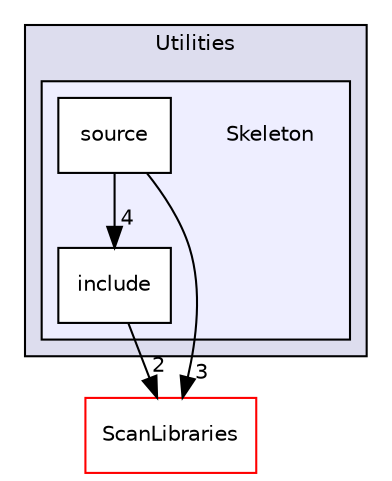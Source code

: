 digraph "Skeleton" {
  compound=true
  node [ fontsize="10", fontname="Helvetica"];
  edge [ labelfontsize="10", labelfontname="Helvetica"];
  subgraph clusterdir_c62fe72d7cbcd0ce95a071ffa5768026 {
    graph [ bgcolor="#ddddee", pencolor="black", label="Utilities" fontname="Helvetica", fontsize="10", URL="dir_c62fe72d7cbcd0ce95a071ffa5768026.html"]
  subgraph clusterdir_c2c7618ebe6a7047d6ff326500cfc9a2 {
    graph [ bgcolor="#eeeeff", pencolor="black", label="" URL="dir_c2c7618ebe6a7047d6ff326500cfc9a2.html"];
    dir_c2c7618ebe6a7047d6ff326500cfc9a2 [shape=plaintext label="Skeleton"];
    dir_b5a5488160b46e10242a80ccd6a818a9 [shape=box label="include" color="black" fillcolor="white" style="filled" URL="dir_b5a5488160b46e10242a80ccd6a818a9.html"];
    dir_f2be063a8913752569dfb3b8edeac2ea [shape=box label="source" color="black" fillcolor="white" style="filled" URL="dir_f2be063a8913752569dfb3b8edeac2ea.html"];
  }
  }
  dir_d1f3dbe10f157d97e145494b8a91d73e [shape=box label="ScanLibraries" fillcolor="white" style="filled" color="red" URL="dir_d1f3dbe10f157d97e145494b8a91d73e.html"];
  dir_b5a5488160b46e10242a80ccd6a818a9->dir_d1f3dbe10f157d97e145494b8a91d73e [headlabel="2", labeldistance=1.5 headhref="dir_000071_000060.html"];
  dir_f2be063a8913752569dfb3b8edeac2ea->dir_d1f3dbe10f157d97e145494b8a91d73e [headlabel="3", labeldistance=1.5 headhref="dir_000070_000060.html"];
  dir_f2be063a8913752569dfb3b8edeac2ea->dir_b5a5488160b46e10242a80ccd6a818a9 [headlabel="4", labeldistance=1.5 headhref="dir_000070_000071.html"];
}
